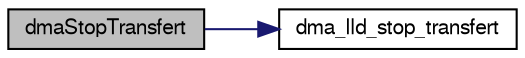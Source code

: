 digraph "dmaStopTransfert"
{
  edge [fontname="FreeSans",fontsize="10",labelfontname="FreeSans",labelfontsize="10"];
  node [fontname="FreeSans",fontsize="10",shape=record];
  rankdir="LR";
  Node1 [label="dmaStopTransfert",height=0.2,width=0.4,color="black", fillcolor="grey75", style="filled", fontcolor="black"];
  Node1 -> Node2 [color="midnightblue",fontsize="10",style="solid",fontname="FreeSans"];
  Node2 [label="dma_lld_stop_transfert",height=0.2,width=0.4,color="black", fillcolor="white", style="filled",URL="$hal__stm32__dma_8c.html#ab2d180e5adb10579b0b032987f338d33",tooltip="Stops an ongoing transaction. "];
}
